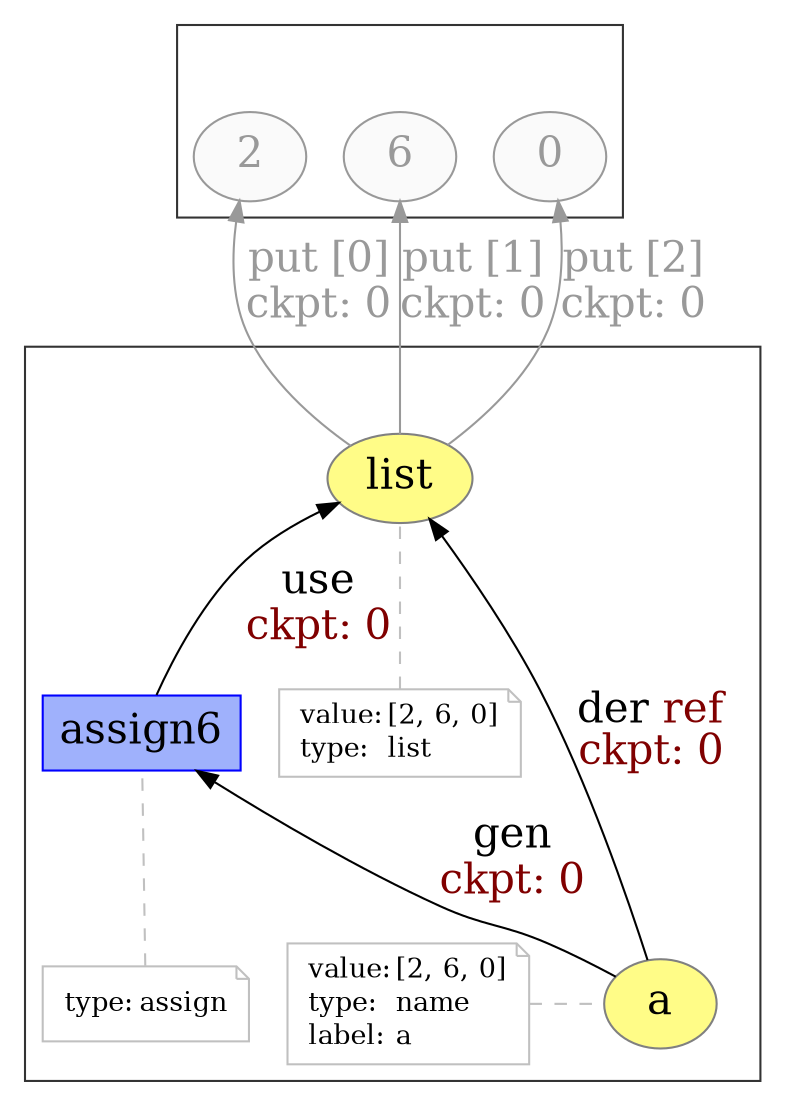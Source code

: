digraph "PROV" { size="16,12"; rankdir="BT";
newrank=true;
splines = "spline"

subgraph cluster_0 {
    labeljust="r"
    labelloc="b"
    color = "#333333"
    fontcolor = "#333333"
    fontsize = "24"
    fontcolor = "white"
    label = "Assign";
    "g/list";
    "g/a"; "g/assign6"
    "g/list-attrs";
    "g/a-attrs"; "g/assign6-attrs"
    
}
subgraph cluster_1 {
    labeljust="r"
    labelloc="b"
    color = "#333333"
    fontcolor = "#333333"
    fontsize = "24"
    fontcolor = "white"
    label = "Member";
    "g/2"; "g/6";  "g/0"; 
}

"g/6" [fillcolor="#FAFAFA",color="#999999",style="filled",fontcolor="#999999",label="6",URL="g/6",fontsize="20"]
"g/2" [fillcolor="#FAFAFA",color="#999999",style="filled",fontcolor="#999999",label="2",URL="g/2",fontsize="20"]
"g/0" [fillcolor="#FAFAFA",color="#999999",style="filled",fontcolor="#999999",label="0",URL="g/0",fontsize="20"]
"g/list" [fillcolor="#FFFC87",color="#808080",style="filled",label="list",URL="g/list",fontsize="20"]
"g/list-attrs" [color="gray",shape="note",fontsize="13",fontcolor="black",label=<<TABLE cellpadding="0" border="0">
	<TR>
	    <TD align="left">value:</TD>
	    <TD align="left">[2, 6, 0]</TD>
	</TR>
	<TR>
	    <TD align="left">type:</TD>
	    <TD align="left">list</TD>
	</TR>
</TABLE>>]
"g/list-attrs" -> "g/list" [color="gray",style="dashed",arrowhead="none"]
"g/list" -> "g/2" [fontsize="20",labeldistance="1",color="#999999",labelangle="60.0",rotation="20",label="put [0]
ckpt: 0",fontcolor="#999999"]
"g/list" -> "g/6" [fontsize="20",labeldistance="1",color="#999999",labelangle="60.0",rotation="20",label="put [1]
ckpt: 0",fontcolor="#999999"]
"g/list" -> "g/0" [fontsize="20",labeldistance="1",color="#999999",labelangle="60.0",rotation="20",label="put [2]
ckpt: 0",fontcolor="#999999"]
"g/a" [fillcolor="#FFFC87",color="#808080",style="filled",label="a",URL="g/a",fontsize="20"]
"g/a-attrs" [color="gray",shape="note",fontsize="13",fontcolor="black",label=<<TABLE cellpadding="0" border="0">
	<TR>
	    <TD align="left">value:</TD>
	    <TD align="left">[2, 6, 0]</TD>
	</TR>
	<TR>
	    <TD align="left">type:</TD>
	    <TD align="left">name</TD>
	</TR>
	<TR>
	    <TD align="left">label:</TD>
	    <TD align="left">a</TD>
	</TR>
</TABLE>>]
"g/a-attrs" -> "g/a" [color="gray",style="dashed",arrowhead="none"]
"g/assign6" [fillcolor="#9FB1FC",color="#0000FF",shape="polygon",sides="4",style="filled",label="assign6",URL="g/assign6",fontsize="20"]
"g/assign6-attrs" [color="gray",shape="note",fontsize="13",fontcolor="black",label=<<TABLE cellpadding="0" border="0">
	<TR>
	    <TD align="left">type:</TD>
	    <TD align="left">assign</TD>
	</TR>
</TABLE>>]
"g/assign6-attrs" -> "g/assign6" [color="gray",style="dashed",arrowhead="none"]
"g/a" -> "g/list" [fontsize="20",labeldistance="1",color="black",labelangle="60.0",rotation="20",label=<<font color="black">der</font><font color="#800000">&nbsp;ref<br/>ckpt:&nbsp;0</font>>]
"g/assign6" -> "g/list" [fontsize="20",labeldistance="1",color="black",labelangle="60.0",rotation="20",label=<<font color="black">use</font><font color="#800000"><br/>ckpt:&nbsp;0</font>>]

{rank=same "g/a" "g/a-attrs"}
"g/a" -> "g/assign6" [fontsize="20",labeldistance="1",color="black",labelangle="60.0",rotation="20",label=<<font color="black">gen</font><font color="#800000"><br/>ckpt:&nbsp;0</font>>]
}